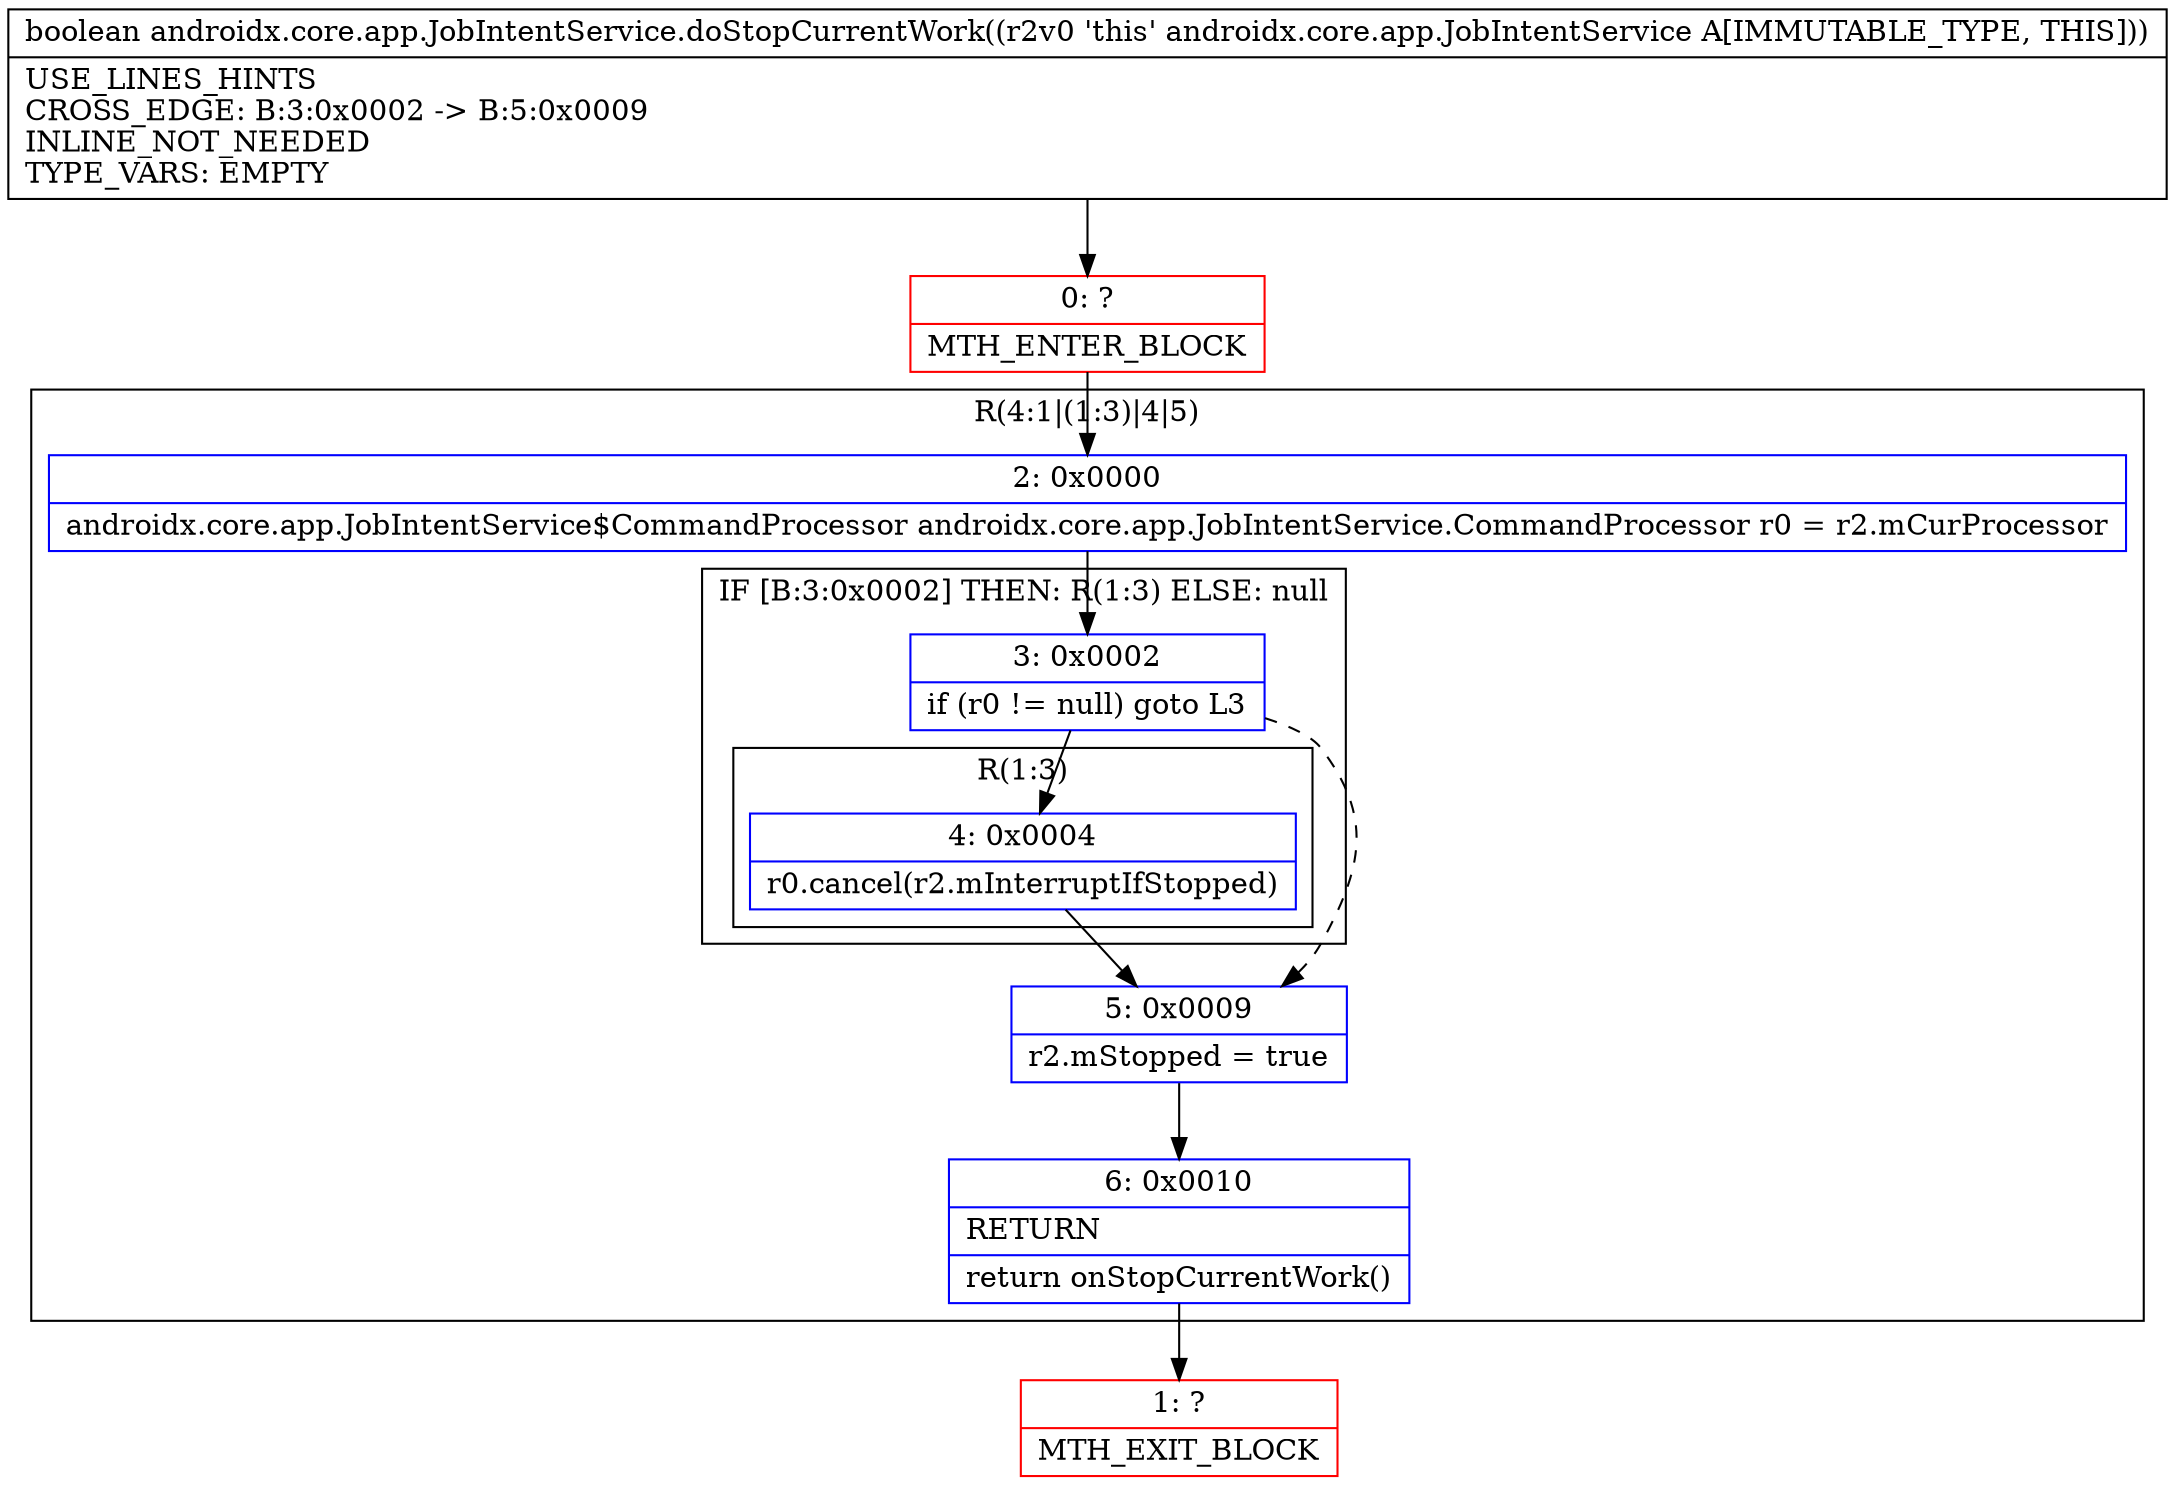 digraph "CFG forandroidx.core.app.JobIntentService.doStopCurrentWork()Z" {
subgraph cluster_Region_1598107615 {
label = "R(4:1|(1:3)|4|5)";
node [shape=record,color=blue];
Node_2 [shape=record,label="{2\:\ 0x0000|androidx.core.app.JobIntentService$CommandProcessor androidx.core.app.JobIntentService.CommandProcessor r0 = r2.mCurProcessor\l}"];
subgraph cluster_IfRegion_800177810 {
label = "IF [B:3:0x0002] THEN: R(1:3) ELSE: null";
node [shape=record,color=blue];
Node_3 [shape=record,label="{3\:\ 0x0002|if (r0 != null) goto L3\l}"];
subgraph cluster_Region_1092677565 {
label = "R(1:3)";
node [shape=record,color=blue];
Node_4 [shape=record,label="{4\:\ 0x0004|r0.cancel(r2.mInterruptIfStopped)\l}"];
}
}
Node_5 [shape=record,label="{5\:\ 0x0009|r2.mStopped = true\l}"];
Node_6 [shape=record,label="{6\:\ 0x0010|RETURN\l|return onStopCurrentWork()\l}"];
}
Node_0 [shape=record,color=red,label="{0\:\ ?|MTH_ENTER_BLOCK\l}"];
Node_1 [shape=record,color=red,label="{1\:\ ?|MTH_EXIT_BLOCK\l}"];
MethodNode[shape=record,label="{boolean androidx.core.app.JobIntentService.doStopCurrentWork((r2v0 'this' androidx.core.app.JobIntentService A[IMMUTABLE_TYPE, THIS]))  | USE_LINES_HINTS\lCROSS_EDGE: B:3:0x0002 \-\> B:5:0x0009\lINLINE_NOT_NEEDED\lTYPE_VARS: EMPTY\l}"];
MethodNode -> Node_0;Node_2 -> Node_3;
Node_3 -> Node_4;
Node_3 -> Node_5[style=dashed];
Node_4 -> Node_5;
Node_5 -> Node_6;
Node_6 -> Node_1;
Node_0 -> Node_2;
}

